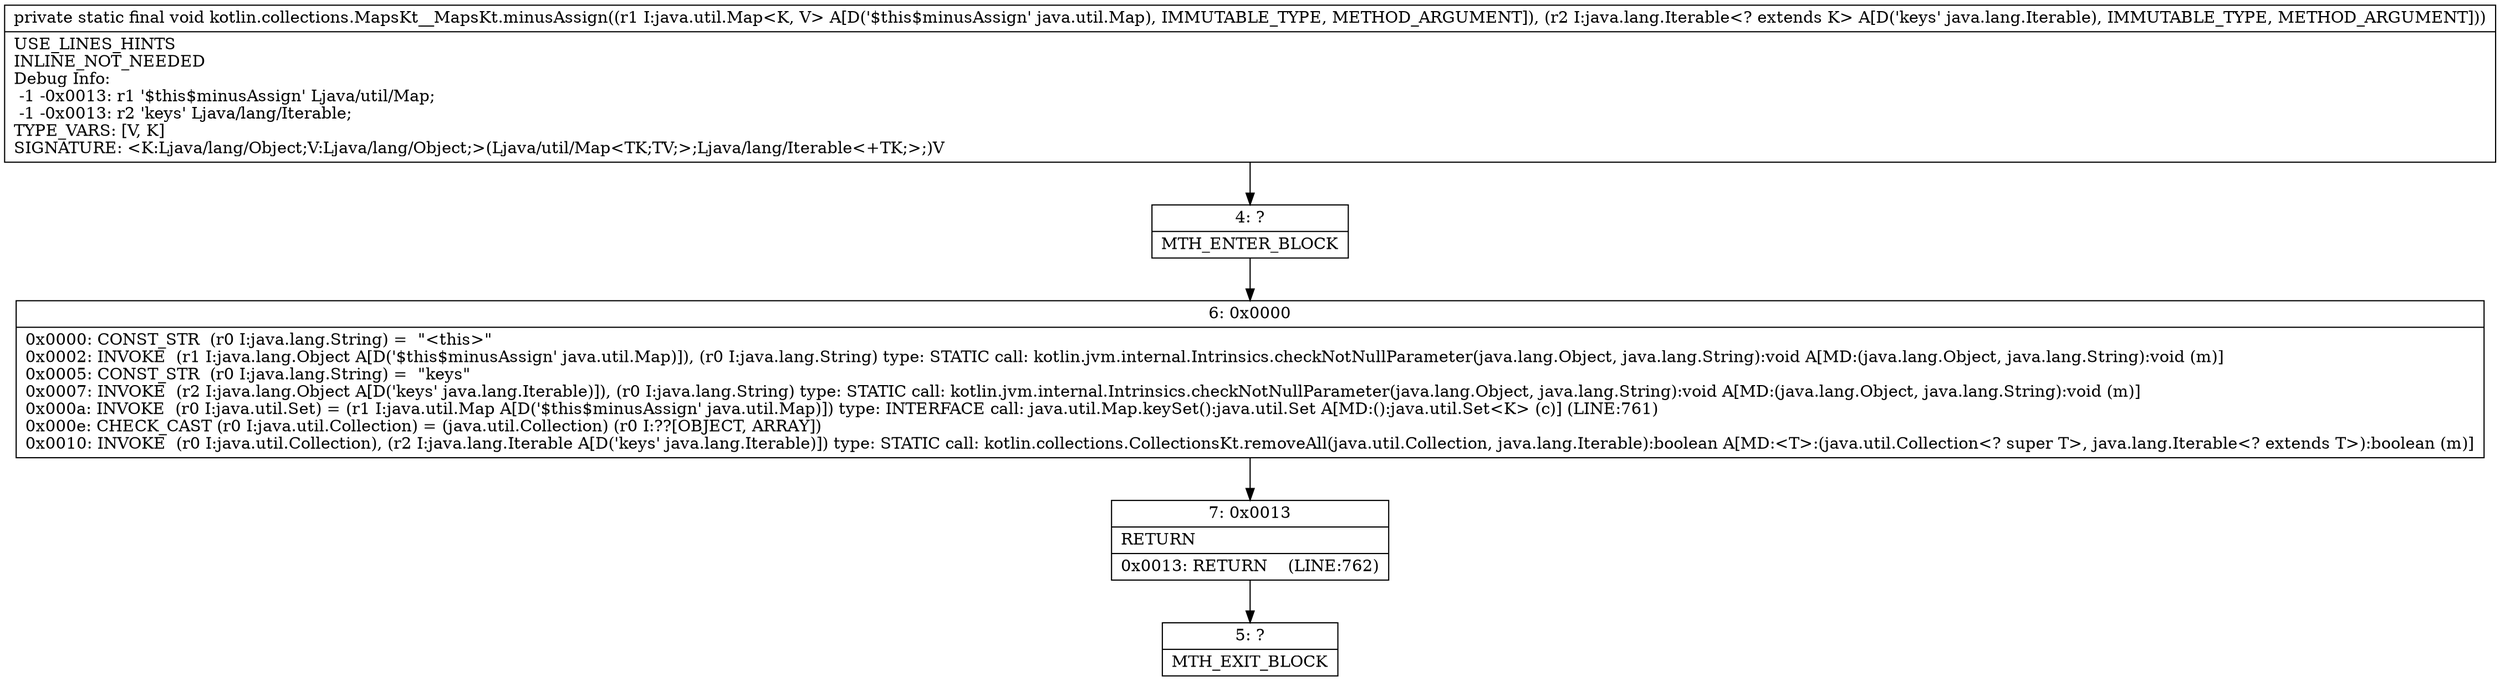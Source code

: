digraph "CFG forkotlin.collections.MapsKt__MapsKt.minusAssign(Ljava\/util\/Map;Ljava\/lang\/Iterable;)V" {
Node_4 [shape=record,label="{4\:\ ?|MTH_ENTER_BLOCK\l}"];
Node_6 [shape=record,label="{6\:\ 0x0000|0x0000: CONST_STR  (r0 I:java.lang.String) =  \"\<this\>\" \l0x0002: INVOKE  (r1 I:java.lang.Object A[D('$this$minusAssign' java.util.Map)]), (r0 I:java.lang.String) type: STATIC call: kotlin.jvm.internal.Intrinsics.checkNotNullParameter(java.lang.Object, java.lang.String):void A[MD:(java.lang.Object, java.lang.String):void (m)]\l0x0005: CONST_STR  (r0 I:java.lang.String) =  \"keys\" \l0x0007: INVOKE  (r2 I:java.lang.Object A[D('keys' java.lang.Iterable)]), (r0 I:java.lang.String) type: STATIC call: kotlin.jvm.internal.Intrinsics.checkNotNullParameter(java.lang.Object, java.lang.String):void A[MD:(java.lang.Object, java.lang.String):void (m)]\l0x000a: INVOKE  (r0 I:java.util.Set) = (r1 I:java.util.Map A[D('$this$minusAssign' java.util.Map)]) type: INTERFACE call: java.util.Map.keySet():java.util.Set A[MD:():java.util.Set\<K\> (c)] (LINE:761)\l0x000e: CHECK_CAST (r0 I:java.util.Collection) = (java.util.Collection) (r0 I:??[OBJECT, ARRAY]) \l0x0010: INVOKE  (r0 I:java.util.Collection), (r2 I:java.lang.Iterable A[D('keys' java.lang.Iterable)]) type: STATIC call: kotlin.collections.CollectionsKt.removeAll(java.util.Collection, java.lang.Iterable):boolean A[MD:\<T\>:(java.util.Collection\<? super T\>, java.lang.Iterable\<? extends T\>):boolean (m)]\l}"];
Node_7 [shape=record,label="{7\:\ 0x0013|RETURN\l|0x0013: RETURN    (LINE:762)\l}"];
Node_5 [shape=record,label="{5\:\ ?|MTH_EXIT_BLOCK\l}"];
MethodNode[shape=record,label="{private static final void kotlin.collections.MapsKt__MapsKt.minusAssign((r1 I:java.util.Map\<K, V\> A[D('$this$minusAssign' java.util.Map), IMMUTABLE_TYPE, METHOD_ARGUMENT]), (r2 I:java.lang.Iterable\<? extends K\> A[D('keys' java.lang.Iterable), IMMUTABLE_TYPE, METHOD_ARGUMENT]))  | USE_LINES_HINTS\lINLINE_NOT_NEEDED\lDebug Info:\l  \-1 \-0x0013: r1 '$this$minusAssign' Ljava\/util\/Map;\l  \-1 \-0x0013: r2 'keys' Ljava\/lang\/Iterable;\lTYPE_VARS: [V, K]\lSIGNATURE: \<K:Ljava\/lang\/Object;V:Ljava\/lang\/Object;\>(Ljava\/util\/Map\<TK;TV;\>;Ljava\/lang\/Iterable\<+TK;\>;)V\l}"];
MethodNode -> Node_4;Node_4 -> Node_6;
Node_6 -> Node_7;
Node_7 -> Node_5;
}


